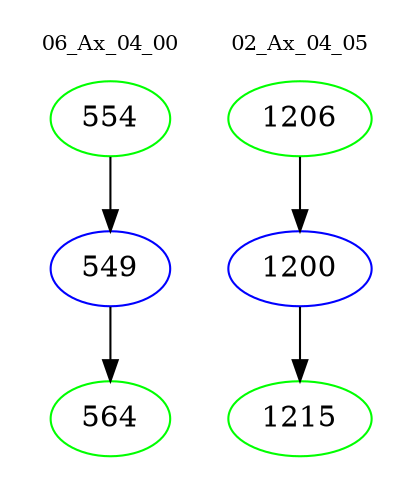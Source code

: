 digraph{
subgraph cluster_0 {
color = white
label = "06_Ax_04_00";
fontsize=10;
T0_554 [label="554", color="green"]
T0_554 -> T0_549 [color="black"]
T0_549 [label="549", color="blue"]
T0_549 -> T0_564 [color="black"]
T0_564 [label="564", color="green"]
}
subgraph cluster_1 {
color = white
label = "02_Ax_04_05";
fontsize=10;
T1_1206 [label="1206", color="green"]
T1_1206 -> T1_1200 [color="black"]
T1_1200 [label="1200", color="blue"]
T1_1200 -> T1_1215 [color="black"]
T1_1215 [label="1215", color="green"]
}
}
